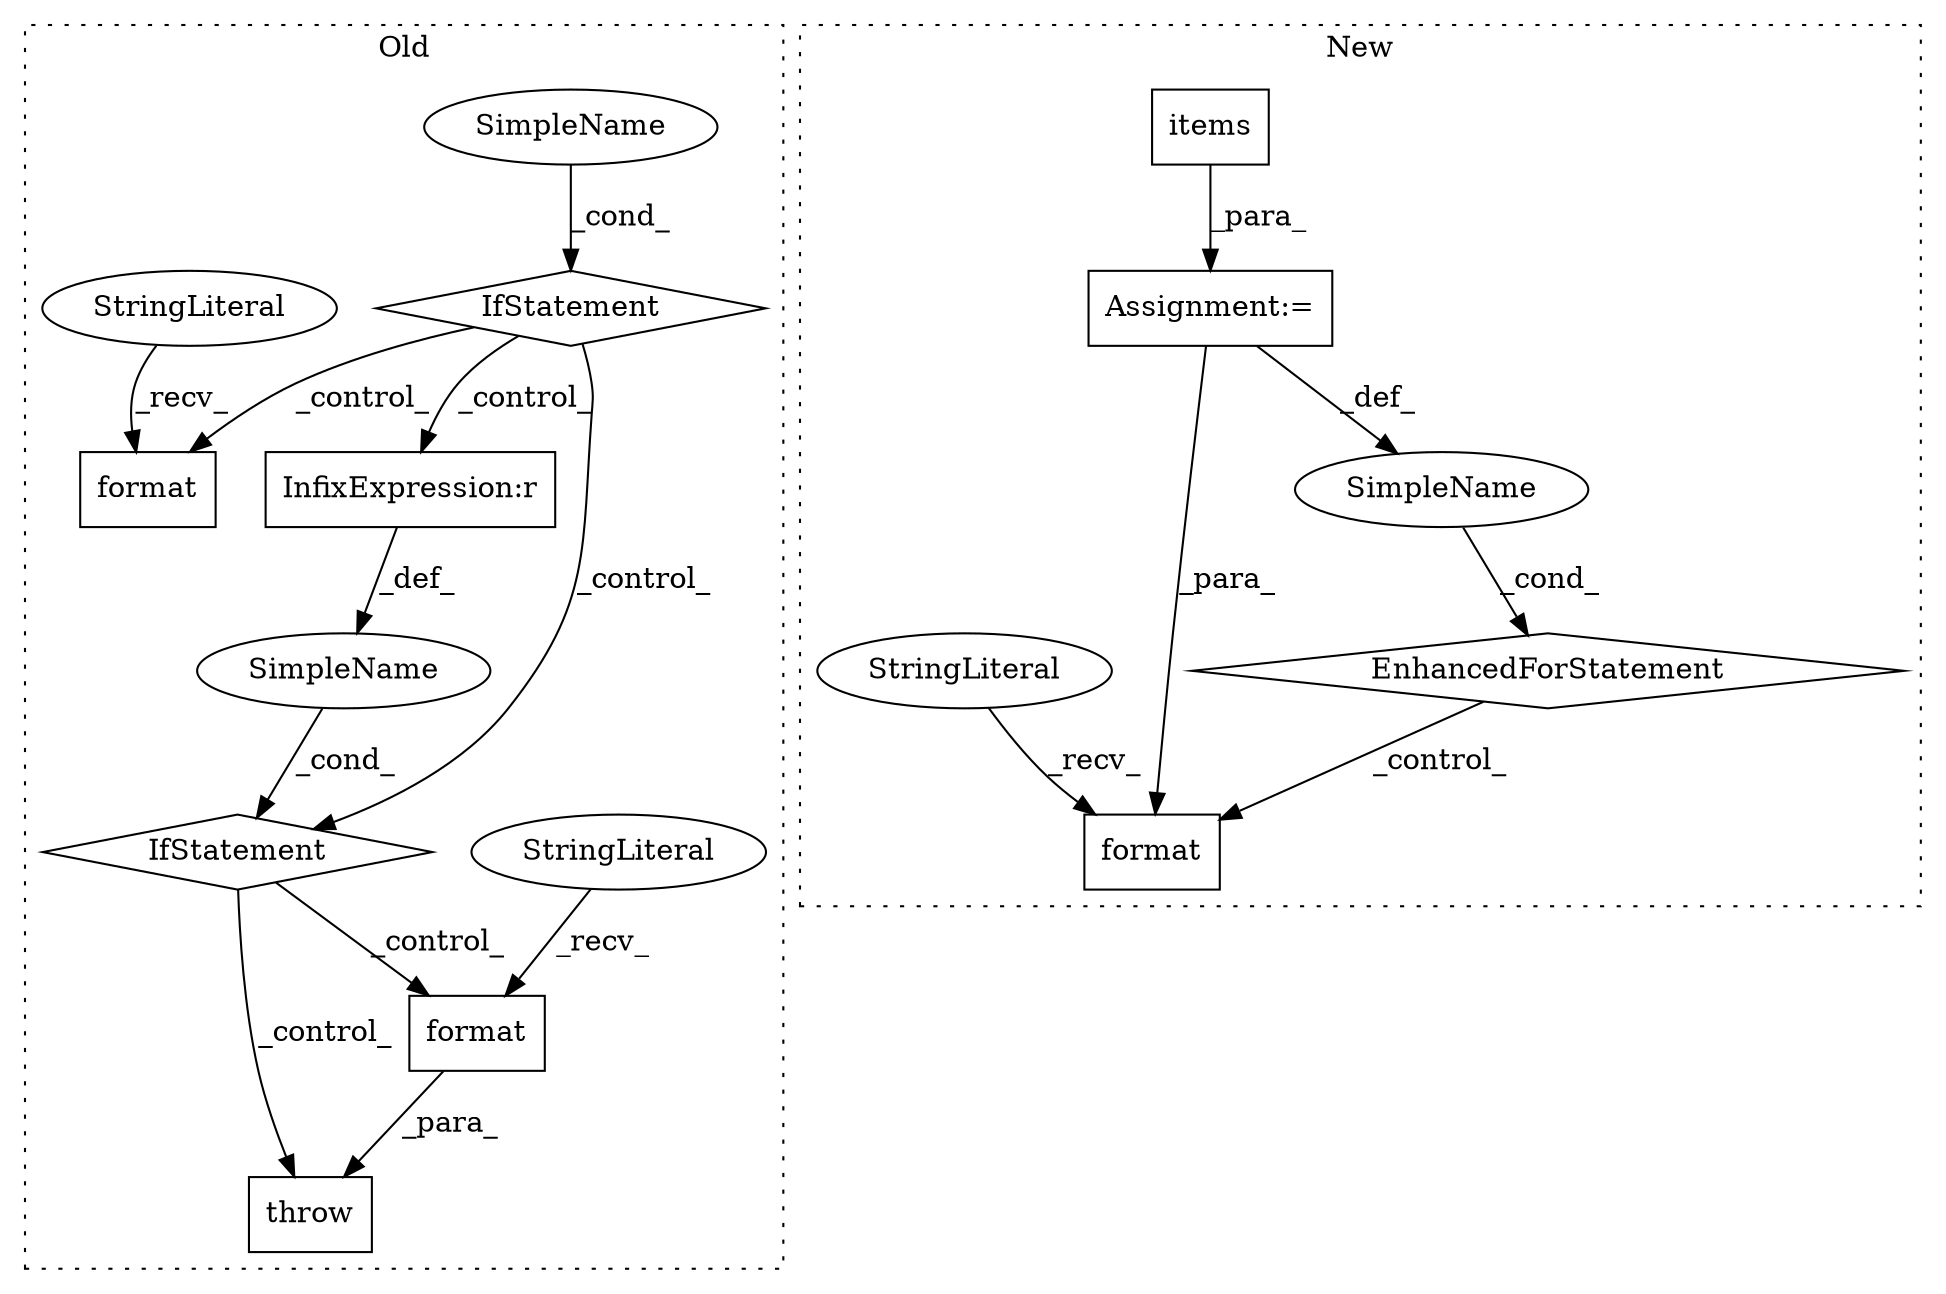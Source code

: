 digraph G {
subgraph cluster0 {
1 [label="format" a="32" s="4516,4565" l="7,1" shape="box"];
3 [label="StringLiteral" a="45" s="4443" l="72" shape="ellipse"];
6 [label="IfStatement" a="25" s="4360,4400" l="4,2" shape="diamond"];
7 [label="SimpleName" a="42" s="" l="" shape="ellipse"];
8 [label="InfixExpression:r" a="27" s="4380" l="4" shape="box"];
11 [label="IfStatement" a="25" s="3926,3962" l="4,2" shape="diamond"];
12 [label="format" a="32" s="4295,4338" l="7,1" shape="box"];
13 [label="SimpleName" a="42" s="" l="" shape="ellipse"];
15 [label="StringLiteral" a="45" s="4222" l="72" shape="ellipse"];
16 [label="throw" a="53" s="4414" l="6" shape="box"];
label = "Old";
style="dotted";
}
subgraph cluster1 {
2 [label="items" a="32" s="5368" l="7" shape="box"];
4 [label="Assignment:=" a="7" s="5267,5375" l="82,2" shape="box"];
5 [label="EnhancedForStatement" a="70" s="5267,5375" l="82,2" shape="diamond"];
9 [label="format" a="32" s="5816,5846" l="7,1" shape="box"];
10 [label="StringLiteral" a="45" s="5743" l="72" shape="ellipse"];
14 [label="SimpleName" a="42" s="5353" l="6" shape="ellipse"];
label = "New";
style="dotted";
}
1 -> 16 [label="_para_"];
2 -> 4 [label="_para_"];
3 -> 1 [label="_recv_"];
4 -> 9 [label="_para_"];
4 -> 14 [label="_def_"];
5 -> 9 [label="_control_"];
6 -> 16 [label="_control_"];
6 -> 1 [label="_control_"];
7 -> 6 [label="_cond_"];
8 -> 7 [label="_def_"];
10 -> 9 [label="_recv_"];
11 -> 12 [label="_control_"];
11 -> 6 [label="_control_"];
11 -> 8 [label="_control_"];
13 -> 11 [label="_cond_"];
14 -> 5 [label="_cond_"];
15 -> 12 [label="_recv_"];
}